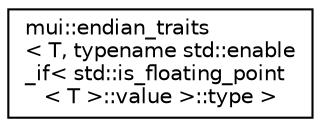 digraph "Graphical Class Hierarchy"
{
 // LATEX_PDF_SIZE
  edge [fontname="Helvetica",fontsize="10",labelfontname="Helvetica",labelfontsize="10"];
  node [fontname="Helvetica",fontsize="10",shape=record];
  rankdir="LR";
  Node0 [label="mui::endian_traits\l\< T, typename std::enable\l_if\< std::is_floating_point\l\< T \>::value \>::type \>",height=0.2,width=0.4,color="black", fillcolor="white", style="filled",URL="$structmui_1_1endian__traits_3_01_t_00_01typename_01std_1_1enable__if_3_01std_1_1is__floating__po2204fe17b69811056c26bb26c4197e1a.html",tooltip=" "];
}

